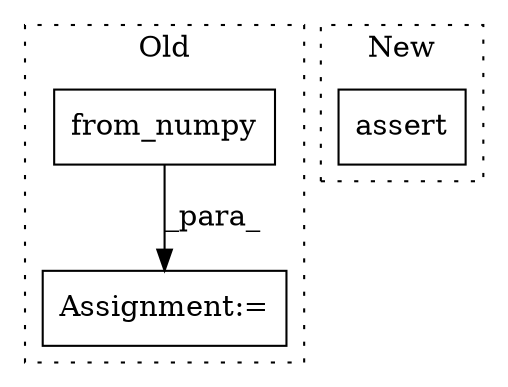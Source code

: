 digraph G {
subgraph cluster0 {
1 [label="from_numpy" a="32" s="2237,2254" l="11,1" shape="box"];
3 [label="Assignment:=" a="7" s="2230" l="1" shape="box"];
label = "Old";
style="dotted";
}
subgraph cluster1 {
2 [label="assert" a="32" s="4251,4304" l="12,1" shape="box"];
label = "New";
style="dotted";
}
1 -> 3 [label="_para_"];
}